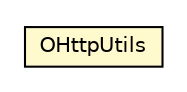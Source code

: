 #!/usr/local/bin/dot
#
# Class diagram 
# Generated by UMLGraph version R5_6-24-gf6e263 (http://www.umlgraph.org/)
#

digraph G {
	edge [fontname="Helvetica",fontsize=10,labelfontname="Helvetica",labelfontsize=10];
	node [fontname="Helvetica",fontsize=10,shape=plaintext];
	nodesep=0.25;
	ranksep=0.5;
	// com.orientechnologies.orient.server.network.protocol.http.OHttpUtils
	c1970848 [label=<<table title="com.orientechnologies.orient.server.network.protocol.http.OHttpUtils" border="0" cellborder="1" cellspacing="0" cellpadding="2" port="p" bgcolor="lemonChiffon" href="./OHttpUtils.html">
		<tr><td><table border="0" cellspacing="0" cellpadding="1">
<tr><td align="center" balign="center"> OHttpUtils </td></tr>
		</table></td></tr>
		</table>>, URL="./OHttpUtils.html", fontname="Helvetica", fontcolor="black", fontsize=10.0];
}

